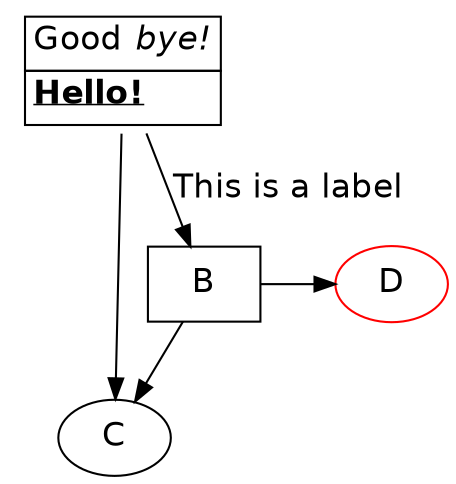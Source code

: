 digraph  {
  node  [
    fontname = "Helvetica";
    fontsize = 16.0;
  ];
  edge  [
    fontname = "Helvetica";
    fontsize = 16.0;
  ];
  fontname = "Helvetica";
  fontsize = 16.0;
  A [
    label = <<TABLE border="0" cellBorder="1" cellPadding="3" cellSpacing="0">
      <TR>List(<TD >Good <I>bye!</I></TD>)</TR>
      <TR>List(<TD align="Left"><B><U>Hello!</U></B></TD>)</TR>
    </TABLE>>;
    shape = none;
  ];
  C;
  subgraph  {
    rank = same;
    B [
      shape = box;
    ];
    D [
      color = "#FF0000";
    ];
  }
  
  A -> B [
    label = "This is a label";
  ];
  A -> C;
  B -> C;
  B -> D;
}
